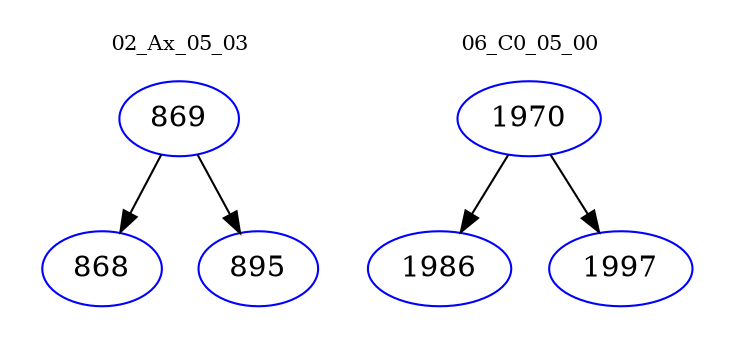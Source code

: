 digraph{
subgraph cluster_0 {
color = white
label = "02_Ax_05_03";
fontsize=10;
T0_869 [label="869", color="blue"]
T0_869 -> T0_868 [color="black"]
T0_868 [label="868", color="blue"]
T0_869 -> T0_895 [color="black"]
T0_895 [label="895", color="blue"]
}
subgraph cluster_1 {
color = white
label = "06_C0_05_00";
fontsize=10;
T1_1970 [label="1970", color="blue"]
T1_1970 -> T1_1986 [color="black"]
T1_1986 [label="1986", color="blue"]
T1_1970 -> T1_1997 [color="black"]
T1_1997 [label="1997", color="blue"]
}
}
